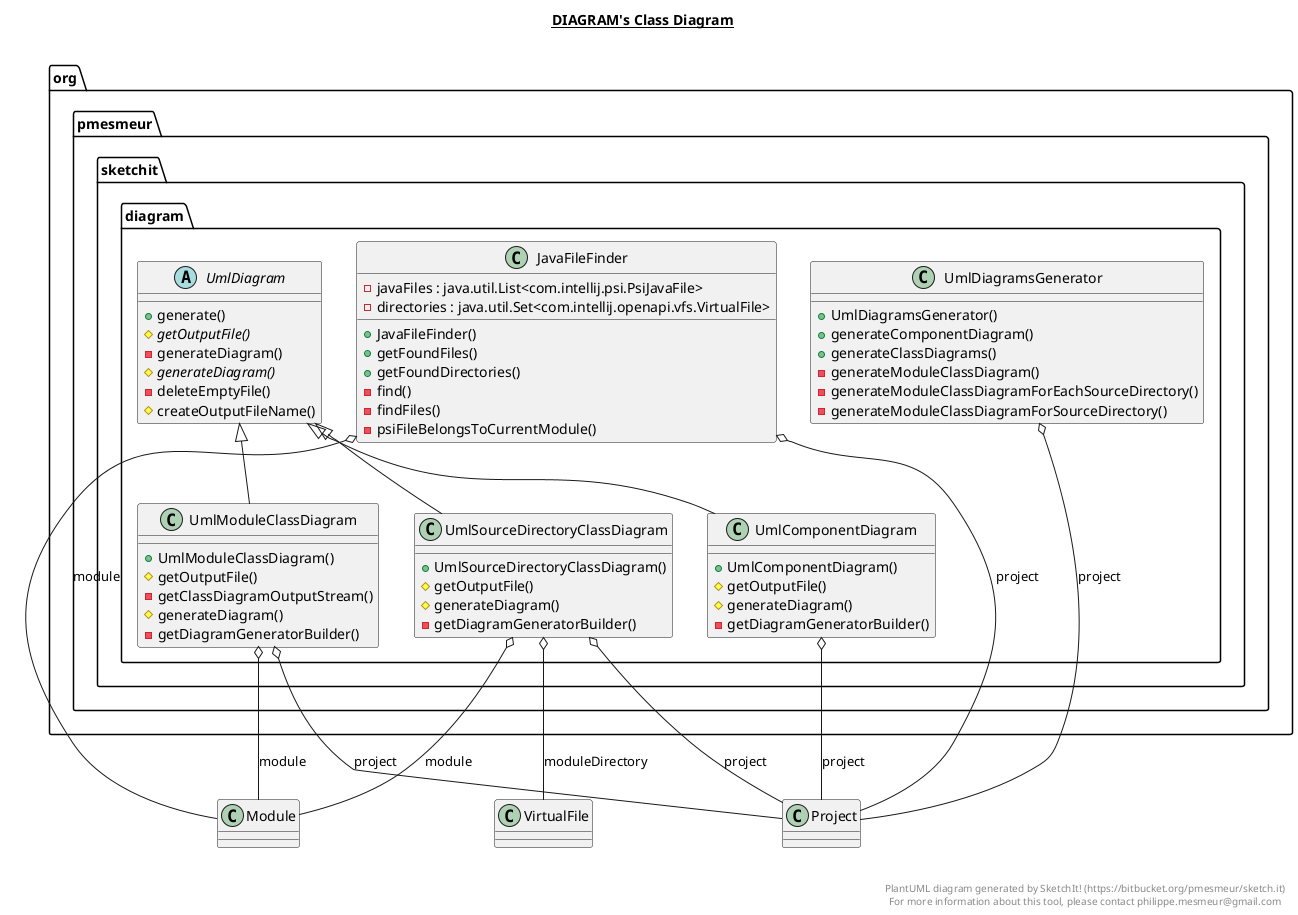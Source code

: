 @startuml

title __DIAGRAM's Class Diagram__\n

  package org.pmesmeur.sketchit {
    package org.pmesmeur.sketchit.diagram {
      class JavaFileFinder {
          - javaFiles : java.util.List<com.intellij.psi.PsiJavaFile>
          - directories : java.util.Set<com.intellij.openapi.vfs.VirtualFile>
          + JavaFileFinder()
          + getFoundFiles()
          + getFoundDirectories()
          - find()
          - findFiles()
          - psiFileBelongsToCurrentModule()
      }
    }
  }
  

  package org.pmesmeur.sketchit {
    package org.pmesmeur.sketchit.diagram {
      class UmlComponentDiagram {
          + UmlComponentDiagram()
          # getOutputFile()
          # generateDiagram()
          - getDiagramGeneratorBuilder()
      }
    }
  }
  

  package org.pmesmeur.sketchit {
    package org.pmesmeur.sketchit.diagram {
      abstract class UmlDiagram {
          + generate()
          {abstract} # getOutputFile()
          - generateDiagram()
          {abstract} # generateDiagram()
          - deleteEmptyFile()
          # createOutputFileName()
      }
    }
  }
  

  package org.pmesmeur.sketchit {
    package org.pmesmeur.sketchit.diagram {
      class UmlDiagramsGenerator {
          + UmlDiagramsGenerator()
          + generateComponentDiagram()
          + generateClassDiagrams()
          - generateModuleClassDiagram()
          - generateModuleClassDiagramForEachSourceDirectory()
          - generateModuleClassDiagramForSourceDirectory()
      }
    }
  }
  

  package org.pmesmeur.sketchit {
    package org.pmesmeur.sketchit.diagram {
      class UmlModuleClassDiagram {
          + UmlModuleClassDiagram()
          # getOutputFile()
          - getClassDiagramOutputStream()
          # generateDiagram()
          - getDiagramGeneratorBuilder()
      }
    }
  }
  

  package org.pmesmeur.sketchit {
    package org.pmesmeur.sketchit.diagram {
      class UmlSourceDirectoryClassDiagram {
          + UmlSourceDirectoryClassDiagram()
          # getOutputFile()
          # generateDiagram()
          - getDiagramGeneratorBuilder()
      }
    }
  }
  

  JavaFileFinder o-- Project : project
  JavaFileFinder o-- Module : module
  UmlComponentDiagram -up-|> UmlDiagram
  UmlComponentDiagram o-- Project : project
  UmlDiagramsGenerator o-- Project : project
  UmlModuleClassDiagram -up-|> UmlDiagram
  UmlModuleClassDiagram o-- Project : project
  UmlModuleClassDiagram o-- Module : module
  UmlSourceDirectoryClassDiagram -up-|> UmlDiagram
  UmlSourceDirectoryClassDiagram o-- Project : project
  UmlSourceDirectoryClassDiagram o-- Module : module
  UmlSourceDirectoryClassDiagram o-- VirtualFile : moduleDirectory


right footer


PlantUML diagram generated by SketchIt! (https://bitbucket.org/pmesmeur/sketch.it)
For more information about this tool, please contact philippe.mesmeur@gmail.com
endfooter

@enduml
